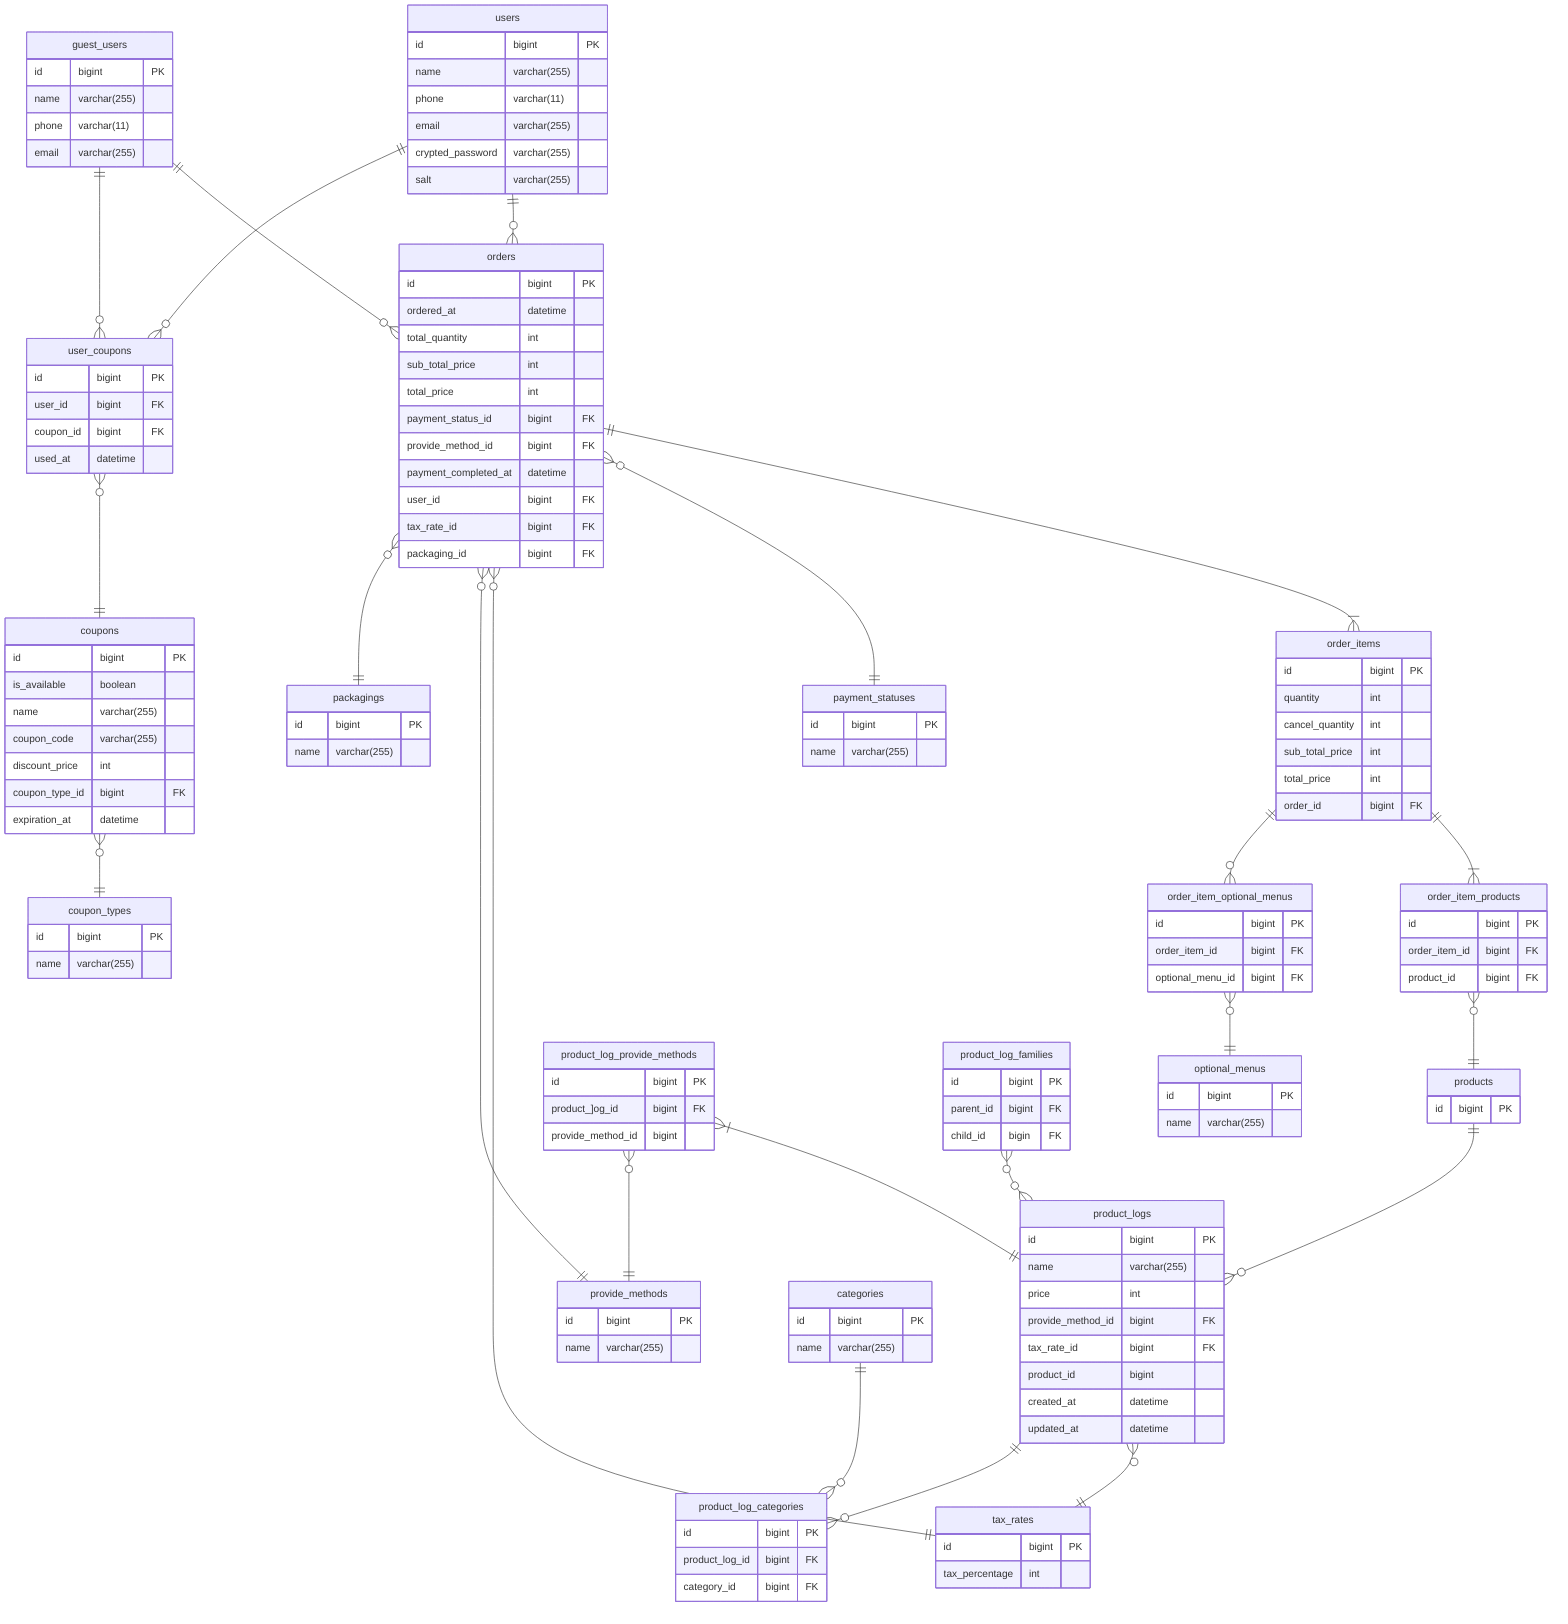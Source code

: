 erDiagram

users ||--o{ orders: ""
orders ||--|{ order_items: ""
orders }o--|| payment_statuses: ""
orders }o--|| tax_rates: ""
orders }o--|| provide_methods: ""
orders }o--|| packagings: ""
order_items ||--|{ order_item_products: ""
order_items ||--o{ order_item_optional_menus: ""
order_item_optional_menus }o--|| optional_menus: ""
order_item_products }o--|| products: ""
products ||--o{ product_logs: ""
product_logs }o--|| tax_rates: ""
product_log_provide_methods }|--|| product_logs: ""
product_log_provide_methods }o--|| provide_methods: ""
product_log_families }o--o{ product_logs: ""
categories ||--o{ product_log_categories: ""
product_logs ||--o{ product_log_categories: ""
guest_users ||--o{ orders: ""
users ||--o{ user_coupons: ""
user_coupons }o--|| coupons: ""
coupons }o--|| coupon_types: ""
guest_users ||--o{ user_coupons: ""

users {
  id bigint PK
  name varchar(255)
  phone varchar(11)
  email varchar(255)
  crypted_password varchar(255)
  salt varchar(255)
}

guest_users {
  id bigint PK
  name varchar(255)
  phone varchar(11)
  email varchar(255)
}

user_coupons {
  id bigint PK
  user_id bigint FK
  coupon_id bigint FK
  used_at datetime
}

coupons {
  id bigint PK
  is_available boolean
  name varchar(255)
  coupon_code varchar(255)
  discount_price int
  coupon_type_id bigint FK
  expiration_at datetime
}

coupon_types {
  id bigint PK
  name varchar(255)
}

orders {
  id bigint PK
  ordered_at datetime
  total_quantity int
  sub_total_price int
  total_price int
  payment_status_id bigint FK
  provide_method_id bigint FK
  payment_completed_at datetime
  user_id bigint FK
  tax_rate_id bigint FK
  packaging_id bigint FK
}

packagings {
  id bigint PK
  name varchar(255)
}

payment_statuses {
  id bigint PK
  name varchar(255)
}

order_items {
  id bigint PK
  quantity int
  cancel_quantity int
  sub_total_price int
  total_price int
  order_id bigint FK
}

order_item_optional_menus {
  id bigint PK
  order_item_id bigint FK
  optional_menu_id bigint FK
}

optional_menus {
  id bigint PK
  name varchar(255)
}

order_item_products {
  id bigint PK
  order_item_id bigint FK
  product_id bigint FK
}

products {
  id bigint PK
}

product_logs {
  id bigint PK
  name varchar(255)
  price int
  provide_method_id bigint FK
  tax_rate_id bigint FK
  product_id bigint
  created_at datetime
  updated_at datetime
}

product_log_provide_methods {
  id bigint PK
  product_]og_id bigint FK
  provide_method_id bigint
}

product_log_families {
  id bigint PK
  parent_id bigint FK
  child_id bigin FK
}

provide_methods {
  id bigint PK
  name varchar(255)
}

product_log_categories {
  id bigint PK
  product_log_id bigint FK
  category_id bigint FK
}

categories {
  id bigint PK
  name varchar(255)
}

tax_rates {
  id bigint PK
  tax_percentage int
}